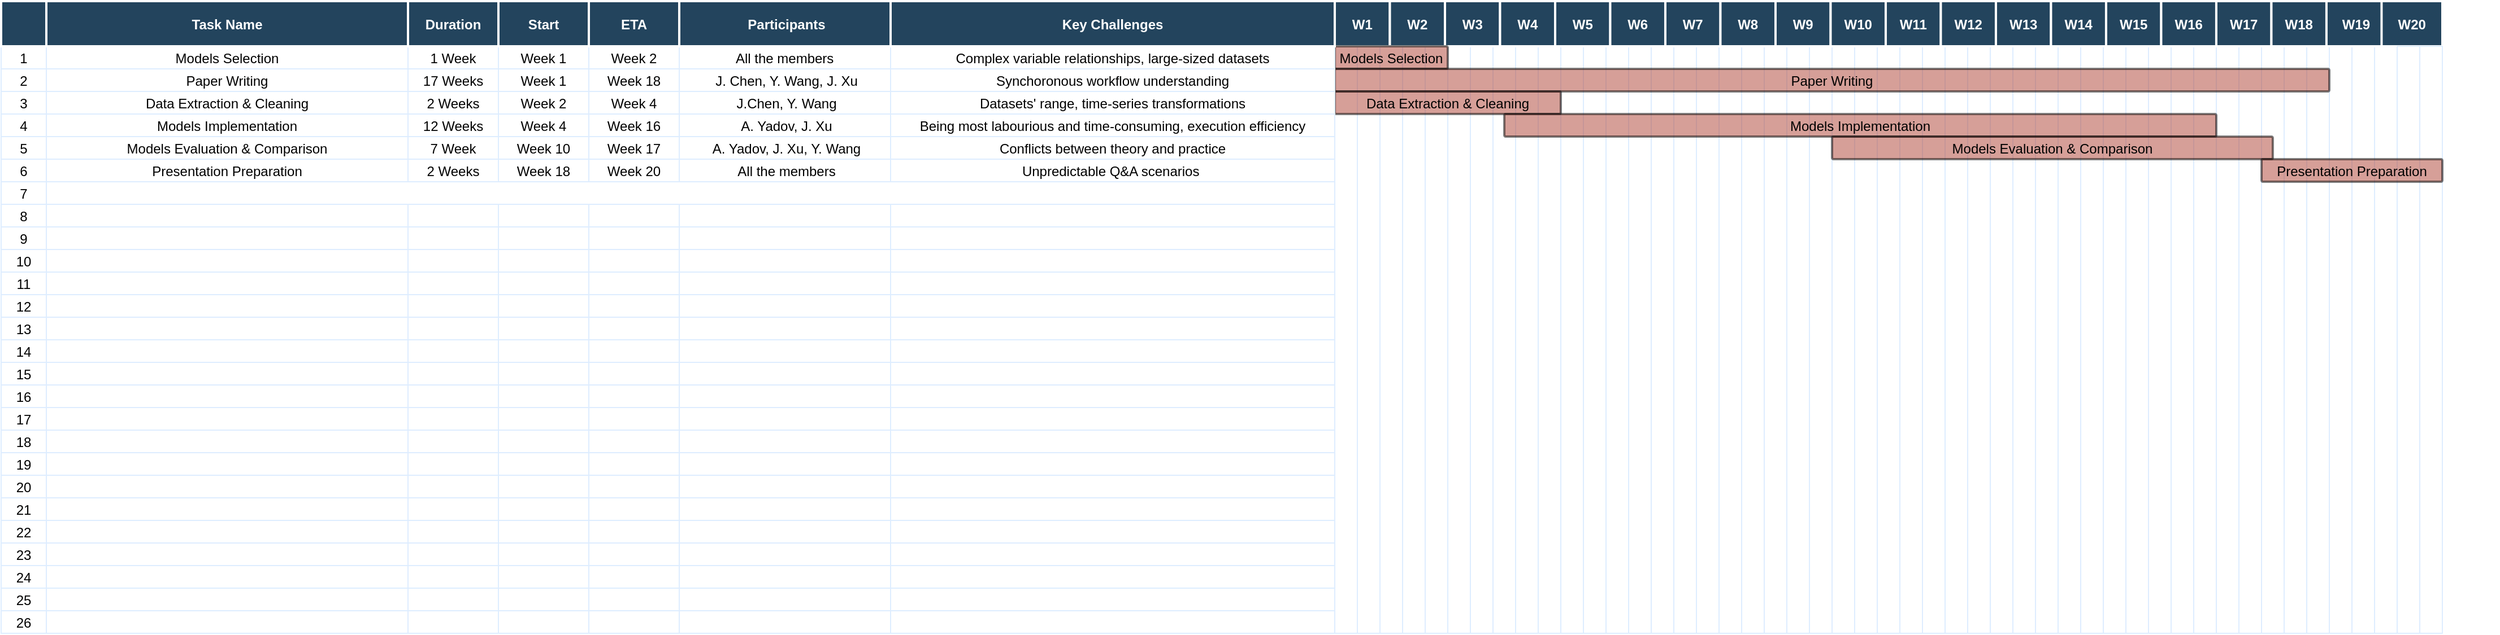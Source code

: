 <mxfile version="18.0.6" type="device"><diagram name="Gantt" id="8378b5f6-a2b2-b727-a746-972ab9d02e00"><mxGraphModel dx="2879.5" dy="857" grid="1" gridSize="10" guides="1" tooltips="1" connect="0" arrows="1" fold="1" page="1" pageScale="1.5" pageWidth="1169" pageHeight="827" background="none" math="0" shadow="0"><root><mxCell id="0"/><mxCell id="1" parent="0"/><mxCell id="63" value="1" style="strokeColor=#DEEDFF;fillColor=#FFFFFF;" parent="1" vertex="1"><mxGeometry x="-460" y="380" width="40" height="20" as="geometry"/></mxCell><mxCell id="64" value="Models Selection" style="align=center;strokeColor=#DEEDFF;fillColor=#FFFFFF;" parent="1" vertex="1"><mxGeometry x="-420" y="380" width="320" height="20" as="geometry"/></mxCell><mxCell id="65" value="1 Week" style="strokeColor=#DEEDFF;fillColor=#FFFFFF;" parent="1" vertex="1"><mxGeometry x="-100.0" y="380" width="80.0" height="20" as="geometry"/></mxCell><mxCell id="66" value="Week 1" style="strokeColor=#DEEDFF;fillColor=#FFFFFF;" parent="1" vertex="1"><mxGeometry x="-20.0" y="380" width="80.0" height="20" as="geometry"/></mxCell><mxCell id="67" value="Week 2" style="strokeColor=#DEEDFF;fillColor=#FFFFFF;" parent="1" vertex="1"><mxGeometry x="60.0" y="380.0" width="80.0" height="20" as="geometry"/></mxCell><mxCell id="69" value="2" style="strokeColor=#DEEDFF;fillColor=#FFFFFF;" parent="1" vertex="1"><mxGeometry x="-460.0" y="400.0" width="40" height="20" as="geometry"/></mxCell><mxCell id="74" value="3" style="strokeColor=#DEEDFF" parent="1" vertex="1"><mxGeometry x="-460.0" y="420.0" width="40" height="20" as="geometry"/></mxCell><mxCell id="75" value="Models Implementation" style="align=center;strokeColor=#DEEDFF" parent="1" vertex="1"><mxGeometry x="-420.0" y="440.0" width="320.0" height="20.0" as="geometry"/></mxCell><mxCell id="76" value="12 Weeks" style="strokeColor=#DEEDFF" parent="1" vertex="1"><mxGeometry x="-100.0" y="440.0" width="80.0" height="20" as="geometry"/></mxCell><mxCell id="77" value="Week 4" style="strokeColor=#DEEDFF" parent="1" vertex="1"><mxGeometry x="-20.0" y="440.0" width="80.0" height="20" as="geometry"/></mxCell><mxCell id="78" value="Week 16" style="strokeColor=#DEEDFF" parent="1" vertex="1"><mxGeometry x="60.0" y="440" width="80.0" height="20" as="geometry"/></mxCell><mxCell id="79" value="4" style="strokeColor=#DEEDFF" parent="1" vertex="1"><mxGeometry x="-460" y="440.0" width="40" height="20" as="geometry"/></mxCell><mxCell id="81" value="7 Week" style="strokeColor=#DEEDFF" parent="1" vertex="1"><mxGeometry x="-100.0" y="460.0" width="80.0" height="20" as="geometry"/></mxCell><mxCell id="82" value="Week 10" style="strokeColor=#DEEDFF" parent="1" vertex="1"><mxGeometry x="-20.0" y="460.0" width="80.0" height="20" as="geometry"/></mxCell><mxCell id="83" value="Week 17" style="strokeColor=#DEEDFF" parent="1" vertex="1"><mxGeometry x="60.0" y="460.0" width="80.0" height="20" as="geometry"/></mxCell><mxCell id="84" value="5" style="strokeColor=#DEEDFF" parent="1" vertex="1"><mxGeometry x="-460.0" y="460.0" width="40" height="20" as="geometry"/></mxCell><mxCell id="86" value="17 Weeks" style="strokeColor=#DEEDFF" parent="1" vertex="1"><mxGeometry x="-100.0" y="400.0" width="80.0" height="20" as="geometry"/></mxCell><mxCell id="87" value="Week 1" style="strokeColor=#DEEDFF" parent="1" vertex="1"><mxGeometry x="-20.0" y="400.0" width="80.0" height="20" as="geometry"/></mxCell><mxCell id="88" value="Week 18" style="strokeColor=#DEEDFF" parent="1" vertex="1"><mxGeometry x="60.0" y="400.0" width="80.0" height="20" as="geometry"/></mxCell><mxCell id="89" value="6" style="strokeColor=#DEEDFF" parent="1" vertex="1"><mxGeometry x="-460.0" y="480.0" width="40" height="20" as="geometry"/></mxCell><mxCell id="91" value="2 Weeks" style="strokeColor=#DEEDFF" parent="1" vertex="1"><mxGeometry x="-100.0" y="480.0" width="80.0" height="20" as="geometry"/></mxCell><mxCell id="92" value="Week 18" style="strokeColor=#DEEDFF" parent="1" vertex="1"><mxGeometry x="-20.0" y="480.0" width="80.0" height="20" as="geometry"/></mxCell><mxCell id="93" value="Week 20" style="strokeColor=#DEEDFF" parent="1" vertex="1"><mxGeometry x="60.0" y="480.0" width="80.0" height="20" as="geometry"/></mxCell><mxCell id="94" value="7" style="strokeColor=#DEEDFF" parent="1" vertex="1"><mxGeometry x="-460.0" y="500.0" width="40" height="20" as="geometry"/></mxCell><mxCell id="99" value="8" style="strokeColor=#DEEDFF;fillColor=#FFFFFF;" parent="1" vertex="1"><mxGeometry x="-460.0" y="520.0" width="40" height="20" as="geometry"/></mxCell><mxCell id="100" value="" style="align=left;strokeColor=#DEEDFF;fillColor=#FFFFFF;" parent="1" vertex="1"><mxGeometry x="-420.0" y="520.0" width="320.0" height="20" as="geometry"/></mxCell><mxCell id="101" value="" style="strokeColor=#DEEDFF;fillColor=#FFFFFF;" parent="1" vertex="1"><mxGeometry x="-100.0" y="520.0" width="80.0" height="20" as="geometry"/></mxCell><mxCell id="102" value="" style="strokeColor=#DEEDFF;fillColor=#FFFFFF;" parent="1" vertex="1"><mxGeometry x="-20.0" y="520.0" width="80.0" height="20" as="geometry"/></mxCell><mxCell id="103" value="" style="strokeColor=#DEEDFF;fillColor=#FFFFFF;" parent="1" vertex="1"><mxGeometry x="60.0" y="520.0" width="80.0" height="20" as="geometry"/></mxCell><mxCell id="104" value="9" style="strokeColor=#DEEDFF;fillColor=#FFFFFF;" parent="1" vertex="1"><mxGeometry x="-460.0" y="540.0" width="40" height="20" as="geometry"/></mxCell><mxCell id="105" value="" style="align=left;strokeColor=#DEEDFF;fillColor=#FFFFFF;" parent="1" vertex="1"><mxGeometry x="-420.0" y="540.0" width="320.0" height="20.0" as="geometry"/></mxCell><mxCell id="106" value="" style="strokeColor=#DEEDFF;fillColor=#FFFFFF;" parent="1" vertex="1"><mxGeometry x="-100.0" y="540.0" width="80.0" height="20" as="geometry"/></mxCell><mxCell id="107" value="" style="strokeColor=#DEEDFF;fillColor=#FFFFFF;" parent="1" vertex="1"><mxGeometry x="-20.0" y="540.0" width="80.0" height="20" as="geometry"/></mxCell><mxCell id="108" value="" style="strokeColor=#DEEDFF;fillColor=#FFFFFF;" parent="1" vertex="1"><mxGeometry x="60.0" y="540.0" width="80.0" height="20" as="geometry"/></mxCell><mxCell id="109" value="10" style="strokeColor=#DEEDFF;fillColor=#FFFFFF;" parent="1" vertex="1"><mxGeometry x="-460.0" y="560.0" width="40" height="20" as="geometry"/></mxCell><mxCell id="110" value="" style="align=left;strokeColor=#DEEDFF;fillColor=#FFFFFF;" parent="1" vertex="1"><mxGeometry x="-420.0" y="560.0" width="320.0" height="20" as="geometry"/></mxCell><mxCell id="111" value="" style="strokeColor=#DEEDFF;fillColor=#FFFFFF;" parent="1" vertex="1"><mxGeometry x="-100.0" y="560.0" width="80.0" height="20" as="geometry"/></mxCell><mxCell id="112" value="" style="strokeColor=#DEEDFF;fillColor=#FFFFFF;" parent="1" vertex="1"><mxGeometry x="-20.0" y="560.0" width="80.0" height="20" as="geometry"/></mxCell><mxCell id="113" value="" style="strokeColor=#DEEDFF;fillColor=#FFFFFF;" parent="1" vertex="1"><mxGeometry x="60.0" y="560.0" width="80.0" height="20" as="geometry"/></mxCell><mxCell id="114" value="11" style="strokeColor=#DEEDFF;fillColor=#FFFFFF;" parent="1" vertex="1"><mxGeometry x="-460.0" y="580.0" width="40" height="20" as="geometry"/></mxCell><mxCell id="115" value="" style="align=left;strokeColor=#DEEDFF;fillColor=#FFFFFF;" parent="1" vertex="1"><mxGeometry x="-420.0" y="580.0" width="320.0" height="20" as="geometry"/></mxCell><mxCell id="116" value="" style="strokeColor=#DEEDFF;fillColor=#FFFFFF;" parent="1" vertex="1"><mxGeometry x="-100.0" y="580.0" width="80.0" height="20" as="geometry"/></mxCell><mxCell id="117" value="" style="strokeColor=#DEEDFF;fillColor=#FFFFFF;" parent="1" vertex="1"><mxGeometry x="-20.0" y="580.0" width="80.0" height="20" as="geometry"/></mxCell><mxCell id="118" value="" style="strokeColor=#DEEDFF;fillColor=#FFFFFF;" parent="1" vertex="1"><mxGeometry x="60.0" y="580.0" width="80.0" height="20" as="geometry"/></mxCell><mxCell id="119" value="12" style="strokeColor=#DEEDFF;fillColor=#FFFFFF;" parent="1" vertex="1"><mxGeometry x="-460" y="600.0" width="40" height="20" as="geometry"/></mxCell><mxCell id="120" value="" style="align=left;strokeColor=#DEEDFF;fillColor=#FFFFFF;" parent="1" vertex="1"><mxGeometry x="-420" y="600.0" width="320" height="20" as="geometry"/></mxCell><mxCell id="121" value="" style="strokeColor=#DEEDFF;fillColor=#FFFFFF;" parent="1" vertex="1"><mxGeometry x="-100.0" y="600.0" width="80.0" height="20" as="geometry"/></mxCell><mxCell id="122" value="" style="strokeColor=#DEEDFF;fillColor=#FFFFFF;" parent="1" vertex="1"><mxGeometry x="-20.0" y="600.0" width="80.0" height="20" as="geometry"/></mxCell><mxCell id="123" value="" style="strokeColor=#DEEDFF;fillColor=#FFFFFF;" parent="1" vertex="1"><mxGeometry x="60.0" y="600.0" width="80.0" height="20" as="geometry"/></mxCell><mxCell id="124" value="13" style="strokeColor=#DEEDFF;fillColor=#FFFFFF;" parent="1" vertex="1"><mxGeometry x="-460" y="620.0" width="40" height="20" as="geometry"/></mxCell><mxCell id="125" value="" style="align=left;strokeColor=#DEEDFF;fillColor=#FFFFFF;" parent="1" vertex="1"><mxGeometry x="-420" y="620.0" width="320" height="20" as="geometry"/></mxCell><mxCell id="126" value="" style="strokeColor=#DEEDFF;fillColor=#FFFFFF;" parent="1" vertex="1"><mxGeometry x="-100.0" y="620.0" width="80.0" height="20" as="geometry"/></mxCell><mxCell id="127" value="" style="strokeColor=#DEEDFF;fillColor=#FFFFFF;" parent="1" vertex="1"><mxGeometry x="-20.0" y="620.0" width="80.0" height="20" as="geometry"/></mxCell><mxCell id="128" value="" style="strokeColor=#DEEDFF;fillColor=#FFFFFF;" parent="1" vertex="1"><mxGeometry x="60.0" y="620.0" width="80.0" height="20" as="geometry"/></mxCell><mxCell id="129" value="14" style="strokeColor=#DEEDFF;fillColor=#FFFFFF;" parent="1" vertex="1"><mxGeometry x="-460.0" y="640.0" width="40" height="20" as="geometry"/></mxCell><mxCell id="130" value="" style="align=left;strokeColor=#DEEDFF;fillColor=#FFFFFF;" parent="1" vertex="1"><mxGeometry x="-420.0" y="640.0" width="320.0" height="20" as="geometry"/></mxCell><mxCell id="131" value="" style="strokeColor=#DEEDFF;fillColor=#FFFFFF;" parent="1" vertex="1"><mxGeometry x="-100.0" y="640.0" width="80.0" height="20" as="geometry"/></mxCell><mxCell id="132" value="" style="strokeColor=#DEEDFF;fillColor=#FFFFFF;" parent="1" vertex="1"><mxGeometry x="-20.0" y="640.0" width="80.0" height="20" as="geometry"/></mxCell><mxCell id="133" value="" style="strokeColor=#DEEDFF;fillColor=#FFFFFF;" parent="1" vertex="1"><mxGeometry x="60.0" y="640.0" width="80.0" height="20" as="geometry"/></mxCell><mxCell id="134" value="15" style="strokeColor=#DEEDFF;fillColor=#FFFFFF;" parent="1" vertex="1"><mxGeometry x="-460.0" y="660.0" width="40" height="20" as="geometry"/></mxCell><mxCell id="135" value="" style="align=left;strokeColor=#DEEDFF;fillColor=#FFFFFF;" parent="1" vertex="1"><mxGeometry x="-420.0" y="660.0" width="320.0" height="20" as="geometry"/></mxCell><mxCell id="136" value="" style="strokeColor=#DEEDFF;fillColor=#FFFFFF;" parent="1" vertex="1"><mxGeometry x="-100.0" y="660.0" width="80.0" height="20" as="geometry"/></mxCell><mxCell id="137" value="" style="strokeColor=#DEEDFF;fillColor=#FFFFFF;" parent="1" vertex="1"><mxGeometry x="-20.0" y="660.0" width="80.0" height="20" as="geometry"/></mxCell><mxCell id="138" value="" style="strokeColor=#DEEDFF;fillColor=#FFFFFF;" parent="1" vertex="1"><mxGeometry x="60.0" y="660.0" width="80.0" height="20" as="geometry"/></mxCell><mxCell id="139" value="16" style="strokeColor=#DEEDFF;fillColor=#FFFFFF;" parent="1" vertex="1"><mxGeometry x="-460.0" y="680.0" width="40" height="20" as="geometry"/></mxCell><mxCell id="140" value="" style="align=left;strokeColor=#DEEDFF;fillColor=#FFFFFF;" parent="1" vertex="1"><mxGeometry x="-420.0" y="680.0" width="320.0" height="20" as="geometry"/></mxCell><mxCell id="141" value="" style="strokeColor=#DEEDFF;fillColor=#FFFFFF;" parent="1" vertex="1"><mxGeometry x="-100.0" y="680.0" width="80.0" height="20" as="geometry"/></mxCell><mxCell id="142" value="" style="strokeColor=#DEEDFF;fillColor=#FFFFFF;" parent="1" vertex="1"><mxGeometry x="-20.0" y="680.0" width="80.0" height="20" as="geometry"/></mxCell><mxCell id="143" value="" style="strokeColor=#DEEDFF;fillColor=#FFFFFF;" parent="1" vertex="1"><mxGeometry x="60.0" y="680.0" width="80.0" height="20" as="geometry"/></mxCell><mxCell id="144" value="17" style="strokeColor=#DEEDFF;fillColor=#FFFFFF;" parent="1" vertex="1"><mxGeometry x="-460.0" y="700.0" width="40" height="20" as="geometry"/></mxCell><mxCell id="145" value="" style="align=left;strokeColor=#DEEDFF;fillColor=#FFFFFF;" parent="1" vertex="1"><mxGeometry x="-420.0" y="700.0" width="320.0" height="20" as="geometry"/></mxCell><mxCell id="146" value="" style="strokeColor=#DEEDFF;fillColor=#FFFFFF;" parent="1" vertex="1"><mxGeometry x="-100.0" y="700.0" width="80.0" height="20" as="geometry"/></mxCell><mxCell id="147" value="" style="strokeColor=#DEEDFF;fillColor=#FFFFFF;" parent="1" vertex="1"><mxGeometry x="-20.0" y="700.0" width="80.0" height="20" as="geometry"/></mxCell><mxCell id="148" value="" style="strokeColor=#DEEDFF;fillColor=#FFFFFF;" parent="1" vertex="1"><mxGeometry x="60.0" y="700.0" width="80.0" height="20" as="geometry"/></mxCell><mxCell id="149" value="18" style="strokeColor=#DEEDFF" parent="1" vertex="1"><mxGeometry x="-460.0" y="720.0" width="40" height="20" as="geometry"/></mxCell><mxCell id="150" value="" style="align=left;strokeColor=#DEEDFF" parent="1" vertex="1"><mxGeometry x="-420.0" y="720.0" width="320.0" height="20" as="geometry"/></mxCell><mxCell id="151" value="" style="strokeColor=#DEEDFF" parent="1" vertex="1"><mxGeometry x="-100.0" y="720.0" width="80.0" height="20" as="geometry"/></mxCell><mxCell id="152" value="" style="strokeColor=#DEEDFF" parent="1" vertex="1"><mxGeometry x="-20.0" y="720.0" width="80.0" height="20" as="geometry"/></mxCell><mxCell id="153" value="" style="strokeColor=#DEEDFF" parent="1" vertex="1"><mxGeometry x="60.0" y="720.0" width="80.0" height="20" as="geometry"/></mxCell><mxCell id="154" value="19" style="strokeColor=#DEEDFF" parent="1" vertex="1"><mxGeometry x="-460.0" y="740.0" width="40" height="20" as="geometry"/></mxCell><mxCell id="155" value="" style="align=left;strokeColor=#DEEDFF" parent="1" vertex="1"><mxGeometry x="-420.0" y="740.0" width="320.0" height="20" as="geometry"/></mxCell><mxCell id="156" value="" style="strokeColor=#DEEDFF" parent="1" vertex="1"><mxGeometry x="-100.0" y="740.0" width="80.0" height="20" as="geometry"/></mxCell><mxCell id="157" value="" style="strokeColor=#DEEDFF" parent="1" vertex="1"><mxGeometry x="-20.0" y="740.0" width="80.0" height="20" as="geometry"/></mxCell><mxCell id="158" value="" style="strokeColor=#DEEDFF" parent="1" vertex="1"><mxGeometry x="60.0" y="740.0" width="80.0" height="20" as="geometry"/></mxCell><mxCell id="159" value="20" style="strokeColor=#DEEDFF" parent="1" vertex="1"><mxGeometry x="-460.0" y="760.0" width="40" height="20" as="geometry"/></mxCell><mxCell id="160" value="" style="align=left;strokeColor=#DEEDFF" parent="1" vertex="1"><mxGeometry x="-420.0" y="760.0" width="320.0" height="20" as="geometry"/></mxCell><mxCell id="161" value="" style="strokeColor=#DEEDFF" parent="1" vertex="1"><mxGeometry x="-100.0" y="760.0" width="80.0" height="20" as="geometry"/></mxCell><mxCell id="162" value="" style="strokeColor=#DEEDFF" parent="1" vertex="1"><mxGeometry x="-20.0" y="760.0" width="80.0" height="20" as="geometry"/></mxCell><mxCell id="163" value="" style="strokeColor=#DEEDFF" parent="1" vertex="1"><mxGeometry x="60.0" y="760.0" width="80.0" height="20" as="geometry"/></mxCell><mxCell id="164" value="21" style="strokeColor=#DEEDFF" parent="1" vertex="1"><mxGeometry x="-460.0" y="780.0" width="40" height="20" as="geometry"/></mxCell><mxCell id="165" value="" style="align=left;strokeColor=#DEEDFF" parent="1" vertex="1"><mxGeometry x="-420.0" y="780.0" width="320.0" height="20" as="geometry"/></mxCell><mxCell id="166" value="" style="strokeColor=#DEEDFF" parent="1" vertex="1"><mxGeometry x="-100.0" y="780.0" width="80.0" height="20" as="geometry"/></mxCell><mxCell id="167" value="" style="strokeColor=#DEEDFF" parent="1" vertex="1"><mxGeometry x="-20.0" y="780.0" width="80.0" height="20" as="geometry"/></mxCell><mxCell id="168" value="" style="strokeColor=#DEEDFF" parent="1" vertex="1"><mxGeometry x="60.0" y="780.0" width="80.0" height="20" as="geometry"/></mxCell><mxCell id="169" value="22" style="strokeColor=#DEEDFF" parent="1" vertex="1"><mxGeometry x="-460.0" y="800.0" width="40" height="20" as="geometry"/></mxCell><mxCell id="170" value="" style="align=left;strokeColor=#DEEDFF" parent="1" vertex="1"><mxGeometry x="-420.0" y="800.0" width="320.0" height="20" as="geometry"/></mxCell><mxCell id="172" value="" style="strokeColor=#DEEDFF" parent="1" vertex="1"><mxGeometry x="-20.0" y="800.0" width="80.0" height="20" as="geometry"/></mxCell><mxCell id="173" value="" style="strokeColor=#DEEDFF" parent="1" vertex="1"><mxGeometry x="60.0" y="800.0" width="80.0" height="20" as="geometry"/></mxCell><mxCell id="174" value="23" style="strokeColor=#DEEDFF" parent="1" vertex="1"><mxGeometry x="-460.0" y="820.0" width="40" height="20" as="geometry"/></mxCell><mxCell id="175" value="" style="align=left;strokeColor=#DEEDFF" parent="1" vertex="1"><mxGeometry x="-420.0" y="820.0" width="320.0" height="20" as="geometry"/></mxCell><mxCell id="176" value="" style="strokeColor=#DEEDFF" parent="1" vertex="1"><mxGeometry x="-100.0" y="820.0" width="80.0" height="20" as="geometry"/></mxCell><mxCell id="177" value="" style="strokeColor=#DEEDFF" parent="1" vertex="1"><mxGeometry x="-20.0" y="820.0" width="80.0" height="20" as="geometry"/></mxCell><mxCell id="178" value="" style="strokeColor=#DEEDFF" parent="1" vertex="1"><mxGeometry x="60.0" y="820.0" width="80.0" height="20" as="geometry"/></mxCell><mxCell id="179" value="24" style="strokeColor=#DEEDFF" parent="1" vertex="1"><mxGeometry x="-460.0" y="840.0" width="40" height="20" as="geometry"/></mxCell><mxCell id="180" value="" style="align=left;strokeColor=#DEEDFF" parent="1" vertex="1"><mxGeometry x="-420.0" y="840.0" width="320.0" height="20" as="geometry"/></mxCell><mxCell id="181" value="" style="strokeColor=#DEEDFF" parent="1" vertex="1"><mxGeometry x="-100.0" y="840.0" width="80.0" height="20" as="geometry"/></mxCell><mxCell id="182" value="" style="strokeColor=#DEEDFF" parent="1" vertex="1"><mxGeometry x="-20.0" y="840.0" width="80.0" height="20" as="geometry"/></mxCell><mxCell id="183" value="" style="strokeColor=#DEEDFF" parent="1" vertex="1"><mxGeometry x="60.0" y="840.0" width="80.0" height="20" as="geometry"/></mxCell><mxCell id="184" value="25" style="strokeColor=#DEEDFF" parent="1" vertex="1"><mxGeometry x="-460.0" y="860.0" width="40" height="20" as="geometry"/></mxCell><mxCell id="185" value="" style="align=left;strokeColor=#DEEDFF" parent="1" vertex="1"><mxGeometry x="-420.0" y="860.0" width="320.0" height="20" as="geometry"/></mxCell><mxCell id="186" value="" style="strokeColor=#DEEDFF" parent="1" vertex="1"><mxGeometry x="-100.0" y="860.0" width="80.0" height="20" as="geometry"/></mxCell><mxCell id="187" value="" style="strokeColor=#DEEDFF" parent="1" vertex="1"><mxGeometry x="-20.0" y="860.0" width="80.0" height="20" as="geometry"/></mxCell><mxCell id="188" value="" style="strokeColor=#DEEDFF" parent="1" vertex="1"><mxGeometry x="60.0" y="860.0" width="80.0" height="20" as="geometry"/></mxCell><mxCell id="189" value="26" style="strokeColor=#DEEDFF" parent="1" vertex="1"><mxGeometry x="-460.0" y="880.0" width="40" height="20" as="geometry"/></mxCell><mxCell id="190" value="" style="align=left;strokeColor=#DEEDFF" parent="1" vertex="1"><mxGeometry x="-420.0" y="880.0" width="320.0" height="20" as="geometry"/></mxCell><mxCell id="191" value="" style="strokeColor=#DEEDFF" parent="1" vertex="1"><mxGeometry x="-100.0" y="880.0" width="80.0" height="20" as="geometry"/></mxCell><mxCell id="192" value="" style="strokeColor=#DEEDFF" parent="1" vertex="1"><mxGeometry x="-20.0" y="880.0" width="80.0" height="20" as="geometry"/></mxCell><mxCell id="193" value="" style="strokeColor=#DEEDFF" parent="1" vertex="1"><mxGeometry x="60.0" y="880.0" width="80.0" height="20" as="geometry"/></mxCell><mxCell id="2" value="Task Name" style="fillColor=#23445D;strokeColor=#FFFFFF;strokeWidth=2;fontColor=#FFFFFF;fontStyle=1" parent="1" vertex="1"><mxGeometry x="-420" y="340" width="320" height="40" as="geometry"/></mxCell><mxCell id="3" value="" style="fillColor=#23445D;strokeColor=#FFFFFF;strokeWidth=2;fontColor=#FFFFFF;fontStyle=1" parent="1" vertex="1"><mxGeometry x="-460" y="340" width="40" height="40" as="geometry"/></mxCell><mxCell id="12" value="Duration" style="fillColor=#23445D;strokeColor=#FFFFFF;strokeWidth=2;fontColor=#FFFFFF;fontStyle=1" parent="1" vertex="1"><mxGeometry x="-100.0" y="340.0" width="80.0" height="40.0" as="geometry"/></mxCell><mxCell id="13" value="Start" style="fillColor=#23445D;strokeColor=#FFFFFF;strokeWidth=2;fontColor=#FFFFFF;fontStyle=1" parent="1" vertex="1"><mxGeometry x="-20.0" y="340.0" width="80.0" height="40.0" as="geometry"/></mxCell><mxCell id="14" value="ETA" style="fillColor=#23445D;strokeColor=#FFFFFF;strokeWidth=2;fontColor=#FFFFFF;fontStyle=1" parent="1" vertex="1"><mxGeometry x="60.0" y="340.0" width="80.0" height="40.0" as="geometry"/></mxCell><mxCell id="N4BvocxAYCnSgg4q2HKW-284" value="Models Evaluation &amp; Comparison" style="align=center;strokeColor=#DEEDFF" vertex="1" parent="1"><mxGeometry x="-420.0" y="460.0" width="320.0" height="20" as="geometry"/></mxCell><mxCell id="N4BvocxAYCnSgg4q2HKW-285" value="Paper Writing" style="align=center;strokeColor=#DEEDFF" vertex="1" parent="1"><mxGeometry x="-420.0" y="400.0" width="320.0" height="20" as="geometry"/></mxCell><mxCell id="N4BvocxAYCnSgg4q2HKW-286" value="Presentation Preparation" style="align=center;strokeColor=#DEEDFF" vertex="1" parent="1"><mxGeometry x="-420.0" y="480.0" width="320.0" height="20" as="geometry"/></mxCell><mxCell id="N4BvocxAYCnSgg4q2HKW-287" value="Data Extraction &amp; Cleaning" style="align=center;strokeColor=#DEEDFF;fillColor=#FFFFFF;" vertex="1" parent="1"><mxGeometry x="-420.0" y="420.0" width="320.0" height="20" as="geometry"/></mxCell><mxCell id="N4BvocxAYCnSgg4q2HKW-288" value="2 Weeks" style="strokeColor=#DEEDFF;fillColor=#FFFFFF;" vertex="1" parent="1"><mxGeometry x="-100.0" y="420.0" width="80.0" height="20" as="geometry"/></mxCell><mxCell id="N4BvocxAYCnSgg4q2HKW-289" value="Week 2" style="strokeColor=#DEEDFF;fillColor=#FFFFFF;" vertex="1" parent="1"><mxGeometry x="-20.0" y="420.0" width="80.0" height="20" as="geometry"/></mxCell><mxCell id="N4BvocxAYCnSgg4q2HKW-290" value="Week 4" style="strokeColor=#DEEDFF;fillColor=#FFFFFF;" vertex="1" parent="1"><mxGeometry x="60.0" y="420.0" width="80.0" height="20" as="geometry"/></mxCell><mxCell id="N4BvocxAYCnSgg4q2HKW-347" value="" style="group" vertex="1" connectable="0" parent="1"><mxGeometry x="720" y="340" width="1030" height="560.0" as="geometry"/></mxCell><mxCell id="N4BvocxAYCnSgg4q2HKW-280" value="" style="strokeColor=#DEEDFF;" vertex="1" parent="N4BvocxAYCnSgg4q2HKW-347"><mxGeometry x="80.0" y="40.0" width="20" height="520" as="geometry"/></mxCell><mxCell id="68" value="" style="strokeColor=#DEEDFF" parent="N4BvocxAYCnSgg4q2HKW-347" vertex="1"><mxGeometry x="2.046e-12" y="40.0" width="20" height="520" as="geometry"/></mxCell><mxCell id="194" value="" style="strokeColor=#DEEDFF" parent="N4BvocxAYCnSgg4q2HKW-347" vertex="1"><mxGeometry x="20.0" y="40.0" width="20" height="520" as="geometry"/></mxCell><mxCell id="195" value="" style="strokeColor=#DEEDFF" parent="N4BvocxAYCnSgg4q2HKW-347" vertex="1"><mxGeometry x="40.0" y="40.0" width="20" height="520" as="geometry"/></mxCell><mxCell id="196" value="" style="strokeColor=#DEEDFF" parent="N4BvocxAYCnSgg4q2HKW-347" vertex="1"><mxGeometry x="60.0" y="40.0" width="20" height="520" as="geometry"/></mxCell><mxCell id="197" value="" style="strokeColor=#DEEDFF" parent="N4BvocxAYCnSgg4q2HKW-347" vertex="1"><mxGeometry x="80.0" y="40.0" width="20" height="520" as="geometry"/></mxCell><mxCell id="198" value="" style="strokeColor=#DEEDFF;" parent="N4BvocxAYCnSgg4q2HKW-347" vertex="1"><mxGeometry x="100.0" y="40.0" width="20" height="520" as="geometry"/></mxCell><mxCell id="199" value="" style="strokeColor=#DEEDFF;" parent="N4BvocxAYCnSgg4q2HKW-347" vertex="1"><mxGeometry x="120.0" y="40.0" width="20" height="520" as="geometry"/></mxCell><mxCell id="200" value="" style="strokeColor=#DEEDFF" parent="N4BvocxAYCnSgg4q2HKW-347" vertex="1"><mxGeometry x="140.0" y="40.0" width="20" height="520" as="geometry"/></mxCell><mxCell id="201" value="" style="strokeColor=#DEEDFF" parent="N4BvocxAYCnSgg4q2HKW-347" vertex="1"><mxGeometry x="160.0" y="40.0" width="20" height="520" as="geometry"/></mxCell><mxCell id="202" value="" style="strokeColor=#DEEDFF" parent="N4BvocxAYCnSgg4q2HKW-347" vertex="1"><mxGeometry x="180.0" y="40.0" width="20" height="520" as="geometry"/></mxCell><mxCell id="203" value="" style="strokeColor=#DEEDFF" parent="N4BvocxAYCnSgg4q2HKW-347" vertex="1"><mxGeometry x="200.0" y="40.0" width="20" height="520" as="geometry"/></mxCell><mxCell id="204" value="" style="strokeColor=#DEEDFF" parent="N4BvocxAYCnSgg4q2HKW-347" vertex="1"><mxGeometry x="220.0" y="40.0" width="20" height="520" as="geometry"/></mxCell><mxCell id="205" value="" style="strokeColor=#DEEDFF;" parent="N4BvocxAYCnSgg4q2HKW-347" vertex="1"><mxGeometry x="240.0" y="40.0" width="20" height="520" as="geometry"/></mxCell><mxCell id="206" value="" style="strokeColor=#DEEDFF;" parent="N4BvocxAYCnSgg4q2HKW-347" vertex="1"><mxGeometry x="260.0" y="40.0" width="20" height="520" as="geometry"/></mxCell><mxCell id="207" value="" style="strokeColor=#DEEDFF" parent="N4BvocxAYCnSgg4q2HKW-347" vertex="1"><mxGeometry x="280.0" y="40.0" width="20" height="520" as="geometry"/></mxCell><mxCell id="208" value="" style="strokeColor=#DEEDFF" parent="N4BvocxAYCnSgg4q2HKW-347" vertex="1"><mxGeometry x="300.0" y="40.0" width="20" height="520" as="geometry"/></mxCell><mxCell id="209" value="" style="strokeColor=#DEEDFF" parent="N4BvocxAYCnSgg4q2HKW-347" vertex="1"><mxGeometry x="320.0" y="40.0" width="20" height="520" as="geometry"/></mxCell><mxCell id="210" value="" style="strokeColor=#DEEDFF" parent="N4BvocxAYCnSgg4q2HKW-347" vertex="1"><mxGeometry x="340.0" y="40.0" width="20" height="520" as="geometry"/></mxCell><mxCell id="211" value="" style="strokeColor=#DEEDFF" parent="N4BvocxAYCnSgg4q2HKW-347" vertex="1"><mxGeometry x="360.0" y="40.0" width="20" height="520" as="geometry"/></mxCell><mxCell id="212" value="" style="strokeColor=#DEEDFF;" parent="N4BvocxAYCnSgg4q2HKW-347" vertex="1"><mxGeometry x="380.0" y="40.0" width="20" height="520" as="geometry"/></mxCell><mxCell id="213" value="" style="strokeColor=#DEEDFF;" parent="N4BvocxAYCnSgg4q2HKW-347" vertex="1"><mxGeometry x="400.0" y="40.0" width="20" height="520" as="geometry"/></mxCell><mxCell id="214" value="" style="strokeColor=#DEEDFF" parent="N4BvocxAYCnSgg4q2HKW-347" vertex="1"><mxGeometry x="420.0" y="40.0" width="20" height="520" as="geometry"/></mxCell><mxCell id="215" value="" style="strokeColor=#DEEDFF" parent="N4BvocxAYCnSgg4q2HKW-347" vertex="1"><mxGeometry x="440.0" y="40.0" width="20" height="520" as="geometry"/></mxCell><mxCell id="216" value="" style="strokeColor=#DEEDFF" parent="N4BvocxAYCnSgg4q2HKW-347" vertex="1"><mxGeometry x="460.0" y="40.0" width="20" height="520" as="geometry"/></mxCell><mxCell id="217" value="" style="strokeColor=#DEEDFF" parent="N4BvocxAYCnSgg4q2HKW-347" vertex="1"><mxGeometry x="480.0" y="40.0" width="20" height="520" as="geometry"/></mxCell><mxCell id="218" value="" style="strokeColor=#DEEDFF" parent="N4BvocxAYCnSgg4q2HKW-347" vertex="1"><mxGeometry x="500.0" y="40.0" width="20" height="520" as="geometry"/></mxCell><mxCell id="219" value="" style="strokeColor=#DEEDFF;" parent="N4BvocxAYCnSgg4q2HKW-347" vertex="1"><mxGeometry x="520.0" y="40.0" width="20" height="520" as="geometry"/></mxCell><mxCell id="220" value="" style="strokeColor=#DEEDFF;" parent="N4BvocxAYCnSgg4q2HKW-347" vertex="1"><mxGeometry x="540.0" y="40.0" width="20" height="520" as="geometry"/></mxCell><mxCell id="221" value="" style="strokeColor=#DEEDFF" parent="N4BvocxAYCnSgg4q2HKW-347" vertex="1"><mxGeometry x="560.0" y="40.0" width="20" height="520" as="geometry"/></mxCell><mxCell id="222" value="" style="strokeColor=#DEEDFF" parent="N4BvocxAYCnSgg4q2HKW-347" vertex="1"><mxGeometry x="580.0" y="40.0" width="20" height="520" as="geometry"/></mxCell><mxCell id="223" value="" style="strokeColor=#DEEDFF" parent="N4BvocxAYCnSgg4q2HKW-347" vertex="1"><mxGeometry x="600.0" y="40.0" width="20" height="520" as="geometry"/></mxCell><mxCell id="224" value="" style="strokeColor=#DEEDFF" parent="N4BvocxAYCnSgg4q2HKW-347" vertex="1"><mxGeometry x="620.0" y="40.0" width="20" height="520" as="geometry"/></mxCell><mxCell id="225" value="" style="strokeColor=#DEEDFF" parent="N4BvocxAYCnSgg4q2HKW-347" vertex="1"><mxGeometry x="640.0" y="40.0" width="20" height="520" as="geometry"/></mxCell><mxCell id="226" value="" style="strokeColor=#DEEDFF;" parent="N4BvocxAYCnSgg4q2HKW-347" vertex="1"><mxGeometry x="660.0" y="40.0" width="20" height="520" as="geometry"/></mxCell><mxCell id="227" value="" style="strokeColor=#DEEDFF;" parent="N4BvocxAYCnSgg4q2HKW-347" vertex="1"><mxGeometry x="680.0" y="40.0" width="20" height="520" as="geometry"/></mxCell><mxCell id="228" value="" style="strokeColor=#DEEDFF" parent="N4BvocxAYCnSgg4q2HKW-347" vertex="1"><mxGeometry x="700.0" y="40.0" width="20" height="520" as="geometry"/></mxCell><mxCell id="229" value="" style="strokeColor=#DEEDFF" parent="N4BvocxAYCnSgg4q2HKW-347" vertex="1"><mxGeometry x="720.0" y="40.0" width="20" height="520" as="geometry"/></mxCell><mxCell id="230" value="" style="strokeColor=#DEEDFF" parent="N4BvocxAYCnSgg4q2HKW-347" vertex="1"><mxGeometry x="740.0" y="40.0" width="20" height="520" as="geometry"/></mxCell><mxCell id="231" value="" style="strokeColor=#DEEDFF" parent="N4BvocxAYCnSgg4q2HKW-347" vertex="1"><mxGeometry x="760.0" y="40.0" width="20" height="520" as="geometry"/></mxCell><mxCell id="232" value="" style="strokeColor=#DEEDFF" parent="N4BvocxAYCnSgg4q2HKW-347" vertex="1"><mxGeometry x="780.0" y="40.0" width="20" height="520" as="geometry"/></mxCell><mxCell id="233" value="" style="strokeColor=#DEEDFF;" parent="N4BvocxAYCnSgg4q2HKW-347" vertex="1"><mxGeometry x="800.0" y="40.0" width="20" height="520" as="geometry"/></mxCell><mxCell id="234" value="" style="strokeColor=#DEEDFF;" parent="N4BvocxAYCnSgg4q2HKW-347" vertex="1"><mxGeometry x="820.0" y="40.0" width="20" height="520" as="geometry"/></mxCell><mxCell id="235" value="" style="strokeColor=#DEEDFF" parent="N4BvocxAYCnSgg4q2HKW-347" vertex="1"><mxGeometry x="840.0" y="40.0" width="20" height="520" as="geometry"/></mxCell><mxCell id="236" value="" style="strokeColor=#DEEDFF" parent="N4BvocxAYCnSgg4q2HKW-347" vertex="1"><mxGeometry x="860.0" y="40.0" width="20" height="520" as="geometry"/></mxCell><mxCell id="237" value="" style="strokeColor=#DEEDFF" parent="N4BvocxAYCnSgg4q2HKW-347" vertex="1"><mxGeometry x="880.0" y="40.0" width="20" height="520" as="geometry"/></mxCell><mxCell id="238" value="" style="strokeColor=#DEEDFF" parent="N4BvocxAYCnSgg4q2HKW-347" vertex="1"><mxGeometry x="900.0" y="40.0" width="20" height="520" as="geometry"/></mxCell><mxCell id="239" value="" style="strokeColor=#DEEDFF;" parent="N4BvocxAYCnSgg4q2HKW-347" vertex="1"><mxGeometry x="920.0" y="40.0" width="20" height="520" as="geometry"/></mxCell><mxCell id="240" value="" style="strokeColor=none;" parent="N4BvocxAYCnSgg4q2HKW-347" vertex="1"><mxGeometry x="940.0" y="40.0" width="20" height="520" as="geometry"/></mxCell><mxCell id="241" value="" style="strokeColor=none;" parent="N4BvocxAYCnSgg4q2HKW-347" vertex="1"><mxGeometry x="960.0" y="40.0" width="20" height="520" as="geometry"/></mxCell><mxCell id="N4BvocxAYCnSgg4q2HKW-278" value="" style="group" vertex="1" connectable="0" parent="N4BvocxAYCnSgg4q2HKW-347"><mxGeometry width="980" height="60.0" as="geometry"/></mxCell><mxCell id="5" value="W1" style="fillColor=#23445D;strokeColor=#FFFFFF;strokeWidth=2;fontColor=#FFFFFF;fontStyle=1" parent="N4BvocxAYCnSgg4q2HKW-278" vertex="1"><mxGeometry y="2.274e-13" width="48.748" height="40.0" as="geometry"/></mxCell><mxCell id="6" value="W2" style="fillColor=#23445D;strokeColor=#FFFFFF;strokeWidth=2;fontColor=#FFFFFF;fontStyle=1" parent="N4BvocxAYCnSgg4q2HKW-278" vertex="1"><mxGeometry x="48.748" y="2.274e-13" width="48.748" height="40.0" as="geometry"/></mxCell><mxCell id="7" value="W3" style="fillColor=#23445D;strokeColor=#FFFFFF;strokeWidth=2;fontColor=#FFFFFF;fontStyle=1" parent="N4BvocxAYCnSgg4q2HKW-278" vertex="1"><mxGeometry x="97.497" y="2.274e-13" width="48.748" height="40.0" as="geometry"/></mxCell><mxCell id="8" value="W4" style="fillColor=#23445D;strokeColor=#FFFFFF;strokeWidth=2;fontColor=#FFFFFF;fontStyle=1" parent="N4BvocxAYCnSgg4q2HKW-278" vertex="1"><mxGeometry x="146.245" y="2.274e-13" width="48.748" height="40.0" as="geometry"/></mxCell><mxCell id="9" value="W5" style="fillColor=#23445D;strokeColor=#FFFFFF;strokeWidth=2;fontColor=#FFFFFF;fontStyle=1" parent="N4BvocxAYCnSgg4q2HKW-278" vertex="1"><mxGeometry x="194.994" y="2.274e-13" width="48.748" height="40.0" as="geometry"/></mxCell><mxCell id="10" value="W6" style="fillColor=#23445D;strokeColor=#FFFFFF;strokeWidth=2;fontColor=#FFFFFF;fontStyle=1" parent="N4BvocxAYCnSgg4q2HKW-278" vertex="1"><mxGeometry x="243.742" y="2.274e-13" width="48.748" height="40.0" as="geometry"/></mxCell><mxCell id="11" value="W7" style="fillColor=#23445D;strokeColor=#FFFFFF;strokeWidth=2;fontColor=#FFFFFF;fontStyle=1" parent="N4BvocxAYCnSgg4q2HKW-278" vertex="1"><mxGeometry x="292.491" y="2.274e-13" width="48.748" height="40.0" as="geometry"/></mxCell><mxCell id="16" value="W8" style="fillColor=#23445D;strokeColor=#FFFFFF;strokeWidth=2;fontColor=#FFFFFF;fontStyle=1" parent="N4BvocxAYCnSgg4q2HKW-278" vertex="1"><mxGeometry x="341.239" y="2.274e-13" width="48.748" height="40.0" as="geometry"/></mxCell><mxCell id="17" value="W9" style="fillColor=#23445D;strokeColor=#FFFFFF;strokeWidth=2;fontColor=#FFFFFF;fontStyle=1" parent="N4BvocxAYCnSgg4q2HKW-278" vertex="1"><mxGeometry x="389.988" y="2.274e-13" width="48.748" height="40.0" as="geometry"/></mxCell><mxCell id="18" value="W10" style="fillColor=#23445D;strokeColor=#FFFFFF;strokeWidth=2;fontColor=#FFFFFF;fontStyle=1" parent="N4BvocxAYCnSgg4q2HKW-278" vertex="1"><mxGeometry x="438.736" y="2.274e-13" width="48.748" height="40.0" as="geometry"/></mxCell><mxCell id="19" value="W11" style="fillColor=#23445D;strokeColor=#FFFFFF;strokeWidth=2;fontColor=#FFFFFF;fontStyle=1" parent="N4BvocxAYCnSgg4q2HKW-278" vertex="1"><mxGeometry x="487.485" y="2.274e-13" width="48.748" height="40.0" as="geometry"/></mxCell><mxCell id="20" value="W12" style="fillColor=#23445D;strokeColor=#FFFFFF;strokeWidth=2;fontColor=#FFFFFF;fontStyle=1" parent="N4BvocxAYCnSgg4q2HKW-278" vertex="1"><mxGeometry x="536.233" y="2.274e-13" width="48.748" height="40.0" as="geometry"/></mxCell><mxCell id="21" value="W13" style="fillColor=#23445D;strokeColor=#FFFFFF;strokeWidth=2;fontColor=#FFFFFF;fontStyle=1" parent="N4BvocxAYCnSgg4q2HKW-278" vertex="1"><mxGeometry x="584.981" y="2.274e-13" width="48.748" height="40.0" as="geometry"/></mxCell><mxCell id="22" value="W14" style="fillColor=#23445D;strokeColor=#FFFFFF;strokeWidth=2;fontColor=#FFFFFF;fontStyle=1" parent="N4BvocxAYCnSgg4q2HKW-278" vertex="1"><mxGeometry x="633.73" y="2.274e-13" width="48.748" height="40.0" as="geometry"/></mxCell><mxCell id="24" value="W15" style="fillColor=#23445D;strokeColor=#FFFFFF;strokeWidth=2;fontColor=#FFFFFF;fontStyle=1" parent="N4BvocxAYCnSgg4q2HKW-278" vertex="1"><mxGeometry x="682.478" y="1.137e-13" width="48.748" height="40.0" as="geometry"/></mxCell><mxCell id="25" value="W16" style="fillColor=#23445D;strokeColor=#FFFFFF;strokeWidth=2;fontColor=#FFFFFF;fontStyle=1" parent="N4BvocxAYCnSgg4q2HKW-278" vertex="1"><mxGeometry x="731.227" y="1.137e-13" width="48.748" height="40.0" as="geometry"/></mxCell><mxCell id="26" value="W17" style="fillColor=#23445D;strokeColor=#FFFFFF;strokeWidth=2;fontColor=#FFFFFF;fontStyle=1" parent="N4BvocxAYCnSgg4q2HKW-278" vertex="1"><mxGeometry x="779.975" y="1.137e-13" width="48.748" height="40.0" as="geometry"/></mxCell><mxCell id="27" value="W18" style="fillColor=#23445D;strokeColor=#FFFFFF;strokeWidth=2;fontColor=#FFFFFF;fontStyle=1" parent="N4BvocxAYCnSgg4q2HKW-278" vertex="1"><mxGeometry x="828.724" y="1.137e-13" width="48.748" height="40.0" as="geometry"/></mxCell><mxCell id="28" value="W19" style="fillColor=#23445D;strokeColor=#FFFFFF;strokeWidth=2;fontColor=#FFFFFF;fontStyle=1" parent="N4BvocxAYCnSgg4q2HKW-278" vertex="1"><mxGeometry x="877.47" width="52.53" height="40" as="geometry"/></mxCell><mxCell id="29" value="W20" style="fillColor=#23445D;strokeColor=#FFFFFF;strokeWidth=2;fontColor=#FFFFFF;fontStyle=1" parent="N4BvocxAYCnSgg4q2HKW-278" vertex="1"><mxGeometry x="926.22" width="53.78" height="40" as="geometry"/></mxCell><mxCell id="N4BvocxAYCnSgg4q2HKW-348" value="Models Selection" style="shape=mxgraph.flowchart.process;fillColor=#AE4132;strokeColor=#000000;strokeWidth=2;opacity=50" vertex="1" parent="N4BvocxAYCnSgg4q2HKW-278"><mxGeometry y="40" width="100" height="20" as="geometry"/></mxCell><mxCell id="N4BvocxAYCnSgg4q2HKW-281" value="" style="strokeColor=#DEEDFF;" vertex="1" parent="N4BvocxAYCnSgg4q2HKW-347"><mxGeometry x="960.0" y="40.0" width="20" height="520" as="geometry"/></mxCell><mxCell id="N4BvocxAYCnSgg4q2HKW-282" value="" style="strokeColor=#DEEDFF;" vertex="1" parent="N4BvocxAYCnSgg4q2HKW-347"><mxGeometry x="940.0" y="40.0" width="20" height="520" as="geometry"/></mxCell><mxCell id="242" value="Paper Writing" style="shape=mxgraph.flowchart.process;fillColor=#AE4132;strokeColor=#000000;strokeWidth=2;opacity=50" parent="N4BvocxAYCnSgg4q2HKW-347" vertex="1"><mxGeometry y="60" width="880" height="20" as="geometry"/></mxCell><mxCell id="N4BvocxAYCnSgg4q2HKW-349" value="Data Extraction &amp; Cleaning" style="shape=mxgraph.flowchart.process;fillColor=#AE4132;strokeColor=#000000;strokeWidth=2;opacity=50" vertex="1" parent="N4BvocxAYCnSgg4q2HKW-347"><mxGeometry y="80" width="200" height="20" as="geometry"/></mxCell><mxCell id="N4BvocxAYCnSgg4q2HKW-350" value="Models Implementation" style="shape=mxgraph.flowchart.process;fillColor=#AE4132;strokeColor=#000000;strokeWidth=2;opacity=50" vertex="1" parent="N4BvocxAYCnSgg4q2HKW-347"><mxGeometry x="150" y="100" width="630" height="20" as="geometry"/></mxCell><mxCell id="N4BvocxAYCnSgg4q2HKW-351" value="Models Evaluation &amp; Comparison" style="shape=mxgraph.flowchart.process;fillColor=#AE4132;strokeColor=#000000;strokeWidth=2;opacity=50" vertex="1" parent="1"><mxGeometry x="1160" y="460" width="390" height="20" as="geometry"/></mxCell><mxCell id="N4BvocxAYCnSgg4q2HKW-352" value="Presentation Preparation" style="shape=mxgraph.flowchart.process;fillColor=#AE4132;strokeColor=#000000;strokeWidth=2;opacity=50" vertex="1" parent="1"><mxGeometry x="1540" y="480" width="160" height="20" as="geometry"/></mxCell><mxCell id="N4BvocxAYCnSgg4q2HKW-356" value="" style="strokeColor=#DEEDFF" vertex="1" parent="1"><mxGeometry x="-100.0" y="800.0" width="80.0" height="20" as="geometry"/></mxCell><mxCell id="N4BvocxAYCnSgg4q2HKW-291" value="All the members " style="strokeColor=#DEEDFF;fillColor=#FFFFFF;" vertex="1" parent="1"><mxGeometry x="140.0" y="380.0" width="190.0" height="20.0" as="geometry"/></mxCell><mxCell id="N4BvocxAYCnSgg4q2HKW-292" value="A. Yadov, J. Xu" style="strokeColor=#DEEDFF" vertex="1" parent="1"><mxGeometry x="140.0" y="440.0" width="190.0" height="20.0" as="geometry"/></mxCell><mxCell id="N4BvocxAYCnSgg4q2HKW-293" value="A. Yadov, J. Xu, Y. Wang" style="strokeColor=#DEEDFF" vertex="1" parent="1"><mxGeometry x="140.0" y="460.0" width="190.0" height="20.0" as="geometry"/></mxCell><mxCell id="N4BvocxAYCnSgg4q2HKW-294" value="J. Chen, Y. Wang, J. Xu" style="strokeColor=#DEEDFF" vertex="1" parent="1"><mxGeometry x="140.0" y="400.0" width="190.0" height="20.0" as="geometry"/></mxCell><mxCell id="N4BvocxAYCnSgg4q2HKW-295" value="All the members" style="strokeColor=#DEEDFF" vertex="1" parent="1"><mxGeometry x="140.0" y="480.0" width="190.0" height="20.0" as="geometry"/></mxCell><mxCell id="N4BvocxAYCnSgg4q2HKW-296" value="" style="strokeColor=#DEEDFF;fillColor=#FFFFFF;" vertex="1" parent="1"><mxGeometry x="140.0" y="520.0" width="190.0" height="20.0" as="geometry"/></mxCell><mxCell id="N4BvocxAYCnSgg4q2HKW-297" value="" style="strokeColor=#DEEDFF;fillColor=#FFFFFF;" vertex="1" parent="1"><mxGeometry x="140.0" y="540.0" width="190.0" height="20.0" as="geometry"/></mxCell><mxCell id="N4BvocxAYCnSgg4q2HKW-298" value="" style="strokeColor=#DEEDFF;fillColor=#FFFFFF;" vertex="1" parent="1"><mxGeometry x="140.0" y="560.0" width="190.0" height="20.0" as="geometry"/></mxCell><mxCell id="N4BvocxAYCnSgg4q2HKW-299" value="" style="strokeColor=#DEEDFF;fillColor=#FFFFFF;" vertex="1" parent="1"><mxGeometry x="140.0" y="580.0" width="190.0" height="20.0" as="geometry"/></mxCell><mxCell id="N4BvocxAYCnSgg4q2HKW-300" value="" style="strokeColor=#DEEDFF;fillColor=#FFFFFF;" vertex="1" parent="1"><mxGeometry x="140.0" y="600" width="190.0" height="20.0" as="geometry"/></mxCell><mxCell id="N4BvocxAYCnSgg4q2HKW-301" value="" style="strokeColor=#DEEDFF;fillColor=#FFFFFF;" vertex="1" parent="1"><mxGeometry x="140.0" y="620.0" width="190.0" height="20.0" as="geometry"/></mxCell><mxCell id="N4BvocxAYCnSgg4q2HKW-302" value="" style="strokeColor=#DEEDFF;fillColor=#FFFFFF;" vertex="1" parent="1"><mxGeometry x="140" y="640" width="190.0" height="20.0" as="geometry"/></mxCell><mxCell id="N4BvocxAYCnSgg4q2HKW-303" value="" style="strokeColor=#DEEDFF;fillColor=#FFFFFF;" vertex="1" parent="1"><mxGeometry x="140" y="660.0" width="190.0" height="20.0" as="geometry"/></mxCell><mxCell id="N4BvocxAYCnSgg4q2HKW-304" value="" style="strokeColor=#DEEDFF;fillColor=#FFFFFF;" vertex="1" parent="1"><mxGeometry x="140" y="680.0" width="190.0" height="20.0" as="geometry"/></mxCell><mxCell id="N4BvocxAYCnSgg4q2HKW-305" value="" style="strokeColor=#DEEDFF;fillColor=#FFFFFF;" vertex="1" parent="1"><mxGeometry x="140.0" y="700" width="190.0" height="20.0" as="geometry"/></mxCell><mxCell id="N4BvocxAYCnSgg4q2HKW-306" value="" style="strokeColor=#DEEDFF" vertex="1" parent="1"><mxGeometry x="140.0" y="720.0" width="190.0" height="20.0" as="geometry"/></mxCell><mxCell id="N4BvocxAYCnSgg4q2HKW-307" value="" style="strokeColor=#DEEDFF" vertex="1" parent="1"><mxGeometry x="140.0" y="740" width="190.0" height="20.0" as="geometry"/></mxCell><mxCell id="N4BvocxAYCnSgg4q2HKW-308" value="" style="strokeColor=#DEEDFF" vertex="1" parent="1"><mxGeometry x="140.0" y="760.0" width="190.0" height="20.0" as="geometry"/></mxCell><mxCell id="N4BvocxAYCnSgg4q2HKW-309" value="" style="strokeColor=#DEEDFF" vertex="1" parent="1"><mxGeometry x="140.0" y="780" width="190.0" height="20.0" as="geometry"/></mxCell><mxCell id="N4BvocxAYCnSgg4q2HKW-310" value="" style="strokeColor=#DEEDFF" vertex="1" parent="1"><mxGeometry x="140.0" y="800.0" width="190.0" height="20.0" as="geometry"/></mxCell><mxCell id="N4BvocxAYCnSgg4q2HKW-311" value="" style="strokeColor=#DEEDFF" vertex="1" parent="1"><mxGeometry x="140.0" y="820.0" width="190.0" height="20.0" as="geometry"/></mxCell><mxCell id="N4BvocxAYCnSgg4q2HKW-312" value="" style="strokeColor=#DEEDFF" vertex="1" parent="1"><mxGeometry x="140.0" y="840.0" width="190.0" height="20.0" as="geometry"/></mxCell><mxCell id="N4BvocxAYCnSgg4q2HKW-313" value="" style="strokeColor=#DEEDFF" vertex="1" parent="1"><mxGeometry x="140.0" y="860.0" width="190.0" height="20.0" as="geometry"/></mxCell><mxCell id="N4BvocxAYCnSgg4q2HKW-314" value="" style="strokeColor=#DEEDFF" vertex="1" parent="1"><mxGeometry x="140.0" y="880.0" width="190.0" height="20.0" as="geometry"/></mxCell><mxCell id="N4BvocxAYCnSgg4q2HKW-315" value="Participants" style="fillColor=#23445D;strokeColor=#FFFFFF;strokeWidth=2;fontColor=#FFFFFF;fontStyle=1" vertex="1" parent="1"><mxGeometry x="140.0" y="340" width="190.0" height="40.0" as="geometry"/></mxCell><mxCell id="N4BvocxAYCnSgg4q2HKW-316" value="J.Chen, Y. Wang" style="strokeColor=#DEEDFF;fillColor=#FFFFFF;" vertex="1" parent="1"><mxGeometry x="140.0" y="420.0" width="190.0" height="20.0" as="geometry"/></mxCell><mxCell id="N4BvocxAYCnSgg4q2HKW-340" value="" style="strokeColor=#DEEDFF" vertex="1" parent="1"><mxGeometry x="327.0" y="880.0" width="393.0" height="20.0" as="geometry"/></mxCell><mxCell id="N4BvocxAYCnSgg4q2HKW-317" value="Complex variable relationships, large-sized datasets" style="strokeColor=#DEEDFF;fillColor=#FFFFFF;" vertex="1" parent="1"><mxGeometry x="327.0" y="380.0" width="393.0" height="20.0" as="geometry"/></mxCell><mxCell id="N4BvocxAYCnSgg4q2HKW-318" value="Being most labourious and time-consuming, execution efficiency" style="strokeColor=#DEEDFF" vertex="1" parent="1"><mxGeometry x="327.0" y="440.0" width="393.0" height="20.0" as="geometry"/></mxCell><mxCell id="N4BvocxAYCnSgg4q2HKW-319" value="Conflicts between theory and practice" style="strokeColor=#DEEDFF" vertex="1" parent="1"><mxGeometry x="327.0" y="460.0" width="393.0" height="20.0" as="geometry"/></mxCell><mxCell id="N4BvocxAYCnSgg4q2HKW-320" value="Synchoronous workflow understanding" style="strokeColor=#DEEDFF" vertex="1" parent="1"><mxGeometry x="327.0" y="400.0" width="393.0" height="20.0" as="geometry"/></mxCell><mxCell id="N4BvocxAYCnSgg4q2HKW-321" value="Unpredictable Q&amp;A scenarios " style="strokeColor=#DEEDFF" vertex="1" parent="1"><mxGeometry x="327.0" y="480.0" width="393.0" height="20.0" as="geometry"/></mxCell><mxCell id="N4BvocxAYCnSgg4q2HKW-322" value="" style="strokeColor=#DEEDFF;fillColor=#FFFFFF;" vertex="1" parent="1"><mxGeometry x="327" y="520" width="393.0" height="20" as="geometry"/></mxCell><mxCell id="N4BvocxAYCnSgg4q2HKW-323" value="" style="strokeColor=#DEEDFF;fillColor=#FFFFFF;" vertex="1" parent="1"><mxGeometry x="327.0" y="540.0" width="393.0" height="20.0" as="geometry"/></mxCell><mxCell id="N4BvocxAYCnSgg4q2HKW-324" value="" style="strokeColor=#DEEDFF;fillColor=#FFFFFF;" vertex="1" parent="1"><mxGeometry x="327.0" y="560.0" width="393.0" height="20.0" as="geometry"/></mxCell><mxCell id="N4BvocxAYCnSgg4q2HKW-325" value="" style="strokeColor=#DEEDFF;fillColor=#FFFFFF;" vertex="1" parent="1"><mxGeometry x="327.0" y="580.0" width="393.0" height="20.0" as="geometry"/></mxCell><mxCell id="N4BvocxAYCnSgg4q2HKW-326" value="" style="strokeColor=#DEEDFF;fillColor=#FFFFFF;" vertex="1" parent="1"><mxGeometry x="327.0" y="600" width="393.0" height="20.0" as="geometry"/></mxCell><mxCell id="N4BvocxAYCnSgg4q2HKW-327" value="" style="strokeColor=#DEEDFF;fillColor=#FFFFFF;" vertex="1" parent="1"><mxGeometry x="327.0" y="620.0" width="393.0" height="20.0" as="geometry"/></mxCell><mxCell id="N4BvocxAYCnSgg4q2HKW-328" value="" style="strokeColor=#DEEDFF;fillColor=#FFFFFF;" vertex="1" parent="1"><mxGeometry x="327" y="640" width="393.0" height="20.0" as="geometry"/></mxCell><mxCell id="N4BvocxAYCnSgg4q2HKW-329" value="" style="strokeColor=#DEEDFF;fillColor=#FFFFFF;" vertex="1" parent="1"><mxGeometry x="327" y="660.0" width="393.0" height="20.0" as="geometry"/></mxCell><mxCell id="N4BvocxAYCnSgg4q2HKW-330" value="" style="strokeColor=#DEEDFF;fillColor=#FFFFFF;" vertex="1" parent="1"><mxGeometry x="327" y="680.0" width="393.0" height="20.0" as="geometry"/></mxCell><mxCell id="N4BvocxAYCnSgg4q2HKW-331" value="" style="strokeColor=#DEEDFF;fillColor=#FFFFFF;" vertex="1" parent="1"><mxGeometry x="327.0" y="700" width="393.0" height="20.0" as="geometry"/></mxCell><mxCell id="N4BvocxAYCnSgg4q2HKW-332" value="" style="strokeColor=#DEEDFF" vertex="1" parent="1"><mxGeometry x="327.0" y="720.0" width="393.0" height="20.0" as="geometry"/></mxCell><mxCell id="N4BvocxAYCnSgg4q2HKW-333" value="" style="strokeColor=#DEEDFF" vertex="1" parent="1"><mxGeometry x="327.0" y="740" width="393.0" height="20.0" as="geometry"/></mxCell><mxCell id="N4BvocxAYCnSgg4q2HKW-334" value="" style="strokeColor=#DEEDFF" vertex="1" parent="1"><mxGeometry x="327.0" y="760.0" width="393.0" height="20.0" as="geometry"/></mxCell><mxCell id="N4BvocxAYCnSgg4q2HKW-335" value="" style="strokeColor=#DEEDFF" vertex="1" parent="1"><mxGeometry x="327.0" y="780" width="393.0" height="20.0" as="geometry"/></mxCell><mxCell id="N4BvocxAYCnSgg4q2HKW-336" value="" style="strokeColor=#DEEDFF" vertex="1" parent="1"><mxGeometry x="327.0" y="800.0" width="393.0" height="20.0" as="geometry"/></mxCell><mxCell id="N4BvocxAYCnSgg4q2HKW-337" value="" style="strokeColor=#DEEDFF" vertex="1" parent="1"><mxGeometry x="327.0" y="820.0" width="393.0" height="20.0" as="geometry"/></mxCell><mxCell id="N4BvocxAYCnSgg4q2HKW-338" value="" style="strokeColor=#DEEDFF" vertex="1" parent="1"><mxGeometry x="327.0" y="840.0" width="393.0" height="20.0" as="geometry"/></mxCell><mxCell id="N4BvocxAYCnSgg4q2HKW-339" value="" style="strokeColor=#DEEDFF" vertex="1" parent="1"><mxGeometry x="327.0" y="860.0" width="393.0" height="20.0" as="geometry"/></mxCell><mxCell id="N4BvocxAYCnSgg4q2HKW-341" value="Key Challenges" style="fillColor=#23445D;strokeColor=#FFFFFF;strokeWidth=2;fontColor=#FFFFFF;fontStyle=1" vertex="1" parent="1"><mxGeometry x="327.0" y="340" width="393.0" height="40.0" as="geometry"/></mxCell><mxCell id="N4BvocxAYCnSgg4q2HKW-342" value="Datasets' range, time-series transformations" style="strokeColor=#DEEDFF;fillColor=#FFFFFF;" vertex="1" parent="1"><mxGeometry x="327.0" y="420.0" width="393.0" height="20.0" as="geometry"/></mxCell></root></mxGraphModel></diagram></mxfile>
